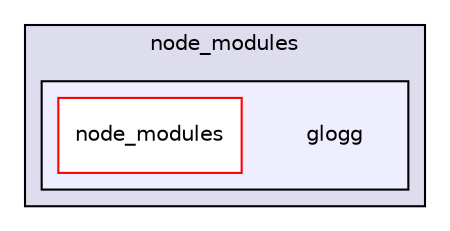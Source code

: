 digraph "gulp-src/node_modules/gulp/node_modules/gulp-util/node_modules/gulplog/node_modules/glogg" {
  compound=true
  node [ fontsize="10", fontname="Helvetica"];
  edge [ labelfontsize="10", labelfontname="Helvetica"];
  subgraph clusterdir_947f5dc09aff2a07b1cdc505a11ab9c3 {
    graph [ bgcolor="#ddddee", pencolor="black", label="node_modules" fontname="Helvetica", fontsize="10", URL="dir_947f5dc09aff2a07b1cdc505a11ab9c3.html"]
  subgraph clusterdir_6244e7599214c4e84cdb88aa1b90b2c6 {
    graph [ bgcolor="#eeeeff", pencolor="black", label="" URL="dir_6244e7599214c4e84cdb88aa1b90b2c6.html"];
    dir_6244e7599214c4e84cdb88aa1b90b2c6 [shape=plaintext label="glogg"];
    dir_8fb67b0b0b738bbf2ddbfb6ee58b1265 [shape=box label="node_modules" color="red" fillcolor="white" style="filled" URL="dir_8fb67b0b0b738bbf2ddbfb6ee58b1265.html"];
  }
  }
}

